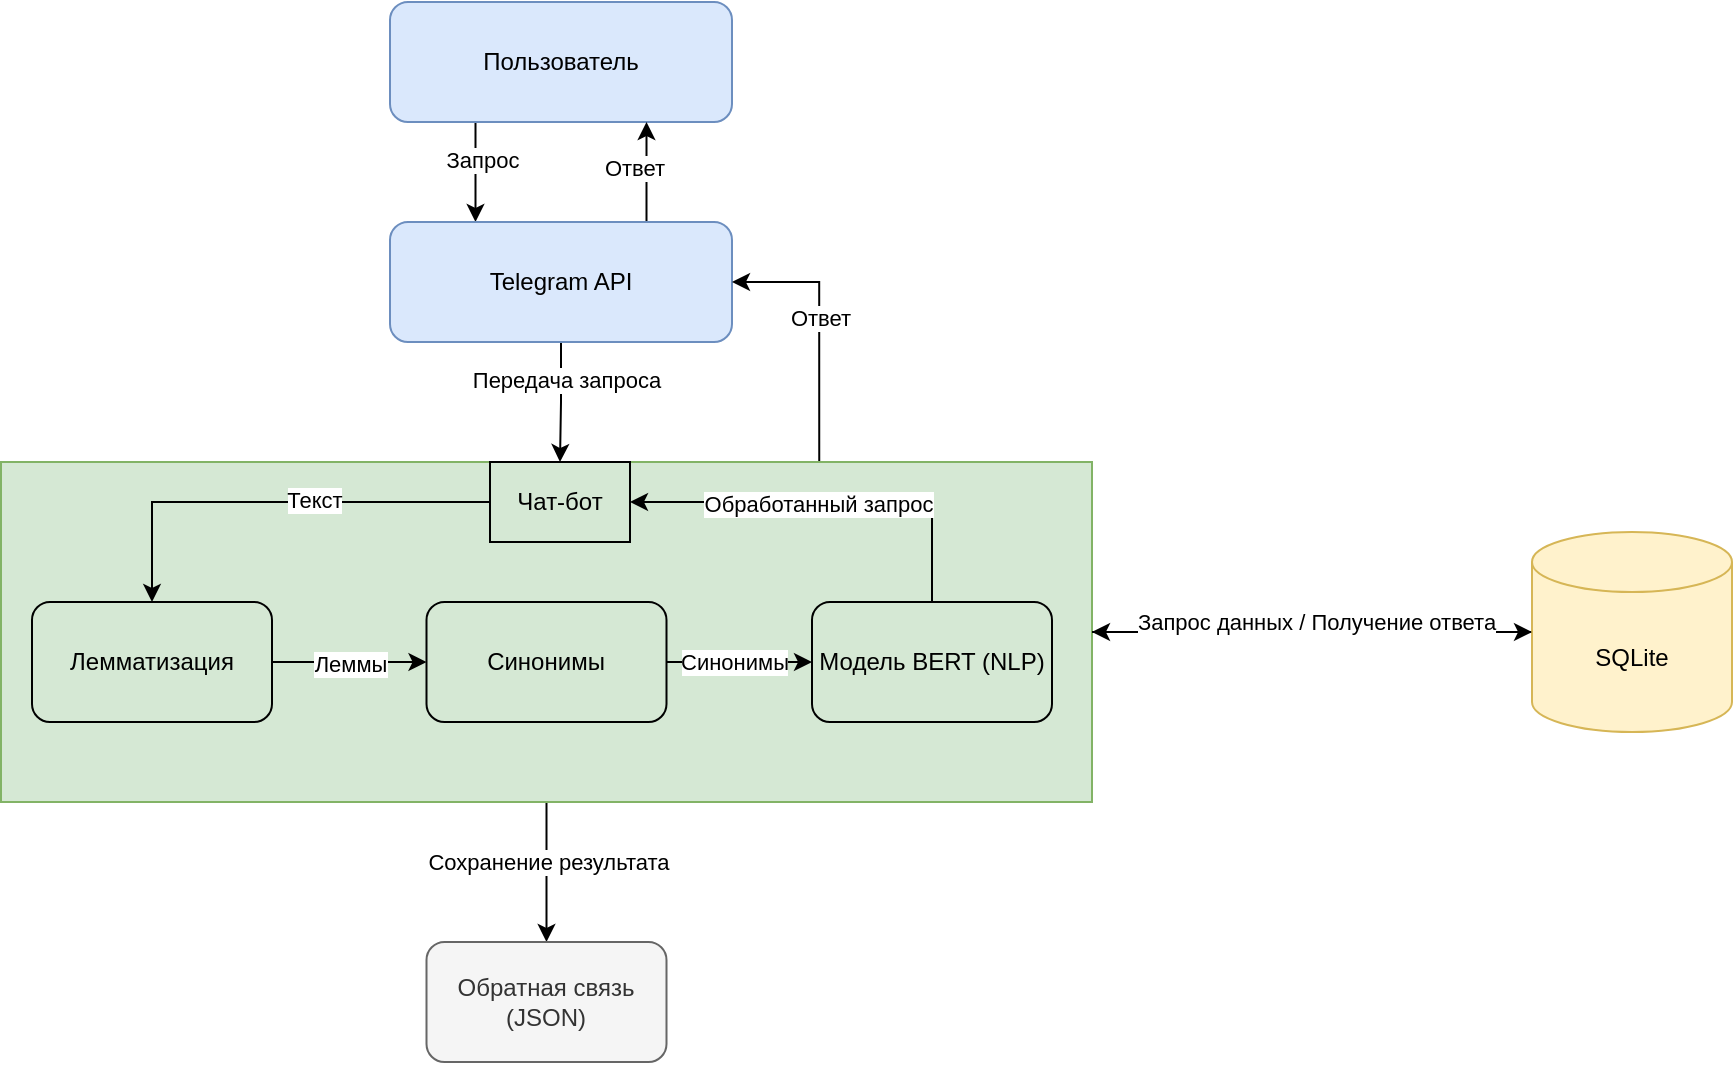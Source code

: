 <mxfile version="26.1.3">
  <diagram name="Page-1" id="chgnYZplhkPj4XfjybXt">
    <mxGraphModel dx="1674" dy="746" grid="1" gridSize="10" guides="1" tooltips="1" connect="1" arrows="1" fold="1" page="1" pageScale="1" pageWidth="827" pageHeight="1169" math="0" shadow="0">
      <root>
        <mxCell id="0" />
        <mxCell id="1" parent="0" />
        <mxCell id="qeSTBwfMWSIJXG41fFUs-15" style="edgeStyle=orthogonalEdgeStyle;rounded=0;orthogonalLoop=1;jettySize=auto;html=1;exitX=0.25;exitY=1;exitDx=0;exitDy=0;entryX=0.25;entryY=0;entryDx=0;entryDy=0;" edge="1" parent="1" source="qeSTBwfMWSIJXG41fFUs-1" target="qeSTBwfMWSIJXG41fFUs-2">
          <mxGeometry relative="1" as="geometry" />
        </mxCell>
        <mxCell id="qeSTBwfMWSIJXG41fFUs-16" value="Запрос" style="edgeLabel;html=1;align=center;verticalAlign=middle;resizable=0;points=[];" vertex="1" connectable="0" parent="qeSTBwfMWSIJXG41fFUs-15">
          <mxGeometry x="-0.24" y="3" relative="1" as="geometry">
            <mxPoint as="offset" />
          </mxGeometry>
        </mxCell>
        <mxCell id="qeSTBwfMWSIJXG41fFUs-1" value="&lt;div&gt;Пользователь&lt;/div&gt;" style="rounded=1;whiteSpace=wrap;html=1;fillColor=#dae8fc;strokeColor=#6c8ebf;" vertex="1" parent="1">
          <mxGeometry x="319" y="150" width="171" height="60" as="geometry" />
        </mxCell>
        <mxCell id="qeSTBwfMWSIJXG41fFUs-17" style="edgeStyle=orthogonalEdgeStyle;rounded=0;orthogonalLoop=1;jettySize=auto;html=1;exitX=0.5;exitY=1;exitDx=0;exitDy=0;entryX=0.5;entryY=0;entryDx=0;entryDy=0;" edge="1" parent="1" source="qeSTBwfMWSIJXG41fFUs-2" target="qeSTBwfMWSIJXG41fFUs-19">
          <mxGeometry relative="1" as="geometry">
            <mxPoint x="550" y="315" as="targetPoint" />
          </mxGeometry>
        </mxCell>
        <mxCell id="qeSTBwfMWSIJXG41fFUs-18" value="&lt;div&gt;Передача запроса&lt;/div&gt;" style="edgeLabel;html=1;align=center;verticalAlign=middle;resizable=0;points=[];" vertex="1" connectable="0" parent="qeSTBwfMWSIJXG41fFUs-17">
          <mxGeometry x="-0.367" y="2" relative="1" as="geometry">
            <mxPoint as="offset" />
          </mxGeometry>
        </mxCell>
        <mxCell id="qeSTBwfMWSIJXG41fFUs-35" style="edgeStyle=orthogonalEdgeStyle;rounded=0;orthogonalLoop=1;jettySize=auto;html=1;exitX=0.75;exitY=0;exitDx=0;exitDy=0;entryX=0.75;entryY=1;entryDx=0;entryDy=0;" edge="1" parent="1" source="qeSTBwfMWSIJXG41fFUs-2" target="qeSTBwfMWSIJXG41fFUs-1">
          <mxGeometry relative="1" as="geometry" />
        </mxCell>
        <mxCell id="qeSTBwfMWSIJXG41fFUs-36" value="&lt;div&gt;Ответ&lt;/div&gt;" style="edgeLabel;html=1;align=center;verticalAlign=middle;resizable=0;points=[];" vertex="1" connectable="0" parent="qeSTBwfMWSIJXG41fFUs-35">
          <mxGeometry x="0.08" y="7" relative="1" as="geometry">
            <mxPoint as="offset" />
          </mxGeometry>
        </mxCell>
        <mxCell id="qeSTBwfMWSIJXG41fFUs-2" value="Telegram API" style="rounded=1;whiteSpace=wrap;html=1;fillColor=#dae8fc;strokeColor=#6c8ebf;" vertex="1" parent="1">
          <mxGeometry x="319" y="260" width="171" height="60" as="geometry" />
        </mxCell>
        <mxCell id="qeSTBwfMWSIJXG41fFUs-31" style="edgeStyle=orthogonalEdgeStyle;rounded=0;orthogonalLoop=1;jettySize=auto;html=1;exitX=0.5;exitY=1;exitDx=0;exitDy=0;entryX=0.5;entryY=0;entryDx=0;entryDy=0;" edge="1" parent="1" source="qeSTBwfMWSIJXG41fFUs-5" target="qeSTBwfMWSIJXG41fFUs-14">
          <mxGeometry relative="1" as="geometry" />
        </mxCell>
        <mxCell id="qeSTBwfMWSIJXG41fFUs-32" value="&lt;div&gt;Сохранение результата&lt;/div&gt;" style="edgeLabel;html=1;align=center;verticalAlign=middle;resizable=0;points=[];" vertex="1" connectable="0" parent="qeSTBwfMWSIJXG41fFUs-31">
          <mxGeometry x="-0.143" relative="1" as="geometry">
            <mxPoint as="offset" />
          </mxGeometry>
        </mxCell>
        <mxCell id="qeSTBwfMWSIJXG41fFUs-33" style="edgeStyle=orthogonalEdgeStyle;rounded=0;orthogonalLoop=1;jettySize=auto;html=1;exitX=0.75;exitY=0;exitDx=0;exitDy=0;entryX=1;entryY=0.5;entryDx=0;entryDy=0;" edge="1" parent="1" source="qeSTBwfMWSIJXG41fFUs-5" target="qeSTBwfMWSIJXG41fFUs-2">
          <mxGeometry relative="1" as="geometry">
            <Array as="points">
              <mxPoint x="534" y="290" />
            </Array>
          </mxGeometry>
        </mxCell>
        <mxCell id="qeSTBwfMWSIJXG41fFUs-34" value="&lt;div&gt;Ответ&lt;/div&gt;" style="edgeLabel;html=1;align=center;verticalAlign=middle;resizable=0;points=[];" vertex="1" connectable="0" parent="qeSTBwfMWSIJXG41fFUs-33">
          <mxGeometry x="0.078" relative="1" as="geometry">
            <mxPoint as="offset" />
          </mxGeometry>
        </mxCell>
        <mxCell id="qeSTBwfMWSIJXG41fFUs-5" value="" style="rounded=0;whiteSpace=wrap;html=1;fillColor=#d5e8d4;strokeColor=#82b366;" vertex="1" parent="1">
          <mxGeometry x="124.5" y="380" width="545.5" height="170" as="geometry" />
        </mxCell>
        <mxCell id="qeSTBwfMWSIJXG41fFUs-22" style="edgeStyle=orthogonalEdgeStyle;rounded=0;orthogonalLoop=1;jettySize=auto;html=1;exitX=1;exitY=0.5;exitDx=0;exitDy=0;entryX=0;entryY=0.5;entryDx=0;entryDy=0;" edge="1" parent="1" source="qeSTBwfMWSIJXG41fFUs-8" target="qeSTBwfMWSIJXG41fFUs-9">
          <mxGeometry relative="1" as="geometry">
            <Array as="points">
              <mxPoint x="450" y="480" />
              <mxPoint x="450" y="480" />
            </Array>
          </mxGeometry>
        </mxCell>
        <mxCell id="qeSTBwfMWSIJXG41fFUs-25" value="&lt;div&gt;Синонимы&lt;/div&gt;" style="edgeLabel;html=1;align=center;verticalAlign=middle;resizable=0;points=[];" vertex="1" connectable="0" parent="qeSTBwfMWSIJXG41fFUs-22">
          <mxGeometry x="-0.233" y="-3" relative="1" as="geometry">
            <mxPoint x="14" y="-3" as="offset" />
          </mxGeometry>
        </mxCell>
        <mxCell id="qeSTBwfMWSIJXG41fFUs-8" value="&lt;div&gt;Синонимы&lt;/div&gt;" style="rounded=1;whiteSpace=wrap;html=1;fillColor=#d5e8d4;strokeColor=light-dark(#000000, #446e2c);" vertex="1" parent="1">
          <mxGeometry x="337.25" y="450" width="120" height="60" as="geometry" />
        </mxCell>
        <mxCell id="qeSTBwfMWSIJXG41fFUs-9" value="&lt;div&gt;&lt;span style=&quot;background-color: transparent; color: light-dark(rgb(0, 0, 0), rgb(255, 255, 255));&quot;&gt;Модель&amp;nbsp;&lt;/span&gt;BERT (NLP)&lt;/div&gt;" style="rounded=1;whiteSpace=wrap;html=1;fillColor=#d5e8d4;strokeColor=light-dark(#000000, #446e2c);" vertex="1" parent="1">
          <mxGeometry x="530" y="450" width="120" height="60" as="geometry" />
        </mxCell>
        <mxCell id="qeSTBwfMWSIJXG41fFUs-21" style="edgeStyle=orthogonalEdgeStyle;rounded=0;orthogonalLoop=1;jettySize=auto;html=1;exitX=1;exitY=0.5;exitDx=0;exitDy=0;entryX=0;entryY=0.5;entryDx=0;entryDy=0;" edge="1" parent="1" source="qeSTBwfMWSIJXG41fFUs-10" target="qeSTBwfMWSIJXG41fFUs-8">
          <mxGeometry relative="1" as="geometry" />
        </mxCell>
        <mxCell id="qeSTBwfMWSIJXG41fFUs-24" value="&lt;div&gt;Леммы&lt;/div&gt;" style="edgeLabel;html=1;align=center;verticalAlign=middle;resizable=0;points=[];" vertex="1" connectable="0" parent="qeSTBwfMWSIJXG41fFUs-21">
          <mxGeometry y="-1" relative="1" as="geometry">
            <mxPoint as="offset" />
          </mxGeometry>
        </mxCell>
        <mxCell id="qeSTBwfMWSIJXG41fFUs-10" value="&lt;div&gt;Лемматизация&lt;/div&gt;" style="rounded=1;whiteSpace=wrap;html=1;fillColor=#d5e8d4;strokeColor=light-dark(#000000, #446e2c);" vertex="1" parent="1">
          <mxGeometry x="140" y="450" width="120" height="60" as="geometry" />
        </mxCell>
        <mxCell id="qeSTBwfMWSIJXG41fFUs-29" style="edgeStyle=orthogonalEdgeStyle;rounded=0;orthogonalLoop=1;jettySize=auto;html=1;exitX=0;exitY=0.5;exitDx=0;exitDy=0;exitPerimeter=0;" edge="1" parent="1" source="qeSTBwfMWSIJXG41fFUs-12" target="qeSTBwfMWSIJXG41fFUs-5">
          <mxGeometry relative="1" as="geometry" />
        </mxCell>
        <mxCell id="qeSTBwfMWSIJXG41fFUs-12" value="SQLite" style="shape=cylinder3;whiteSpace=wrap;html=1;boundedLbl=1;backgroundOutline=1;size=15;fillColor=#fff2cc;strokeColor=#d6b656;" vertex="1" parent="1">
          <mxGeometry x="890" y="415" width="100" height="100" as="geometry" />
        </mxCell>
        <mxCell id="qeSTBwfMWSIJXG41fFUs-14" value="&lt;div&gt;Обратная связь (JSON)&lt;/div&gt;" style="rounded=1;whiteSpace=wrap;html=1;fillColor=#f5f5f5;fontColor=#333333;strokeColor=#666666;" vertex="1" parent="1">
          <mxGeometry x="337.25" y="620" width="120" height="60" as="geometry" />
        </mxCell>
        <mxCell id="qeSTBwfMWSIJXG41fFUs-20" style="edgeStyle=orthogonalEdgeStyle;rounded=0;orthogonalLoop=1;jettySize=auto;html=1;exitX=0;exitY=0.5;exitDx=0;exitDy=0;entryX=0.5;entryY=0;entryDx=0;entryDy=0;" edge="1" parent="1" source="qeSTBwfMWSIJXG41fFUs-19" target="qeSTBwfMWSIJXG41fFUs-10">
          <mxGeometry relative="1" as="geometry" />
        </mxCell>
        <mxCell id="qeSTBwfMWSIJXG41fFUs-23" value="&lt;div&gt;Текст&lt;/div&gt;" style="edgeLabel;html=1;align=center;verticalAlign=middle;resizable=0;points=[];" vertex="1" connectable="0" parent="qeSTBwfMWSIJXG41fFUs-20">
          <mxGeometry x="-0.195" y="-1" relative="1" as="geometry">
            <mxPoint as="offset" />
          </mxGeometry>
        </mxCell>
        <mxCell id="qeSTBwfMWSIJXG41fFUs-19" value="Чат-бот" style="whiteSpace=wrap;html=1;fillColor=#d5e8d4;strokeColor=light-dark(#000000, #446e2c);" vertex="1" parent="1">
          <mxGeometry x="369" y="380" width="70" height="40" as="geometry" />
        </mxCell>
        <mxCell id="qeSTBwfMWSIJXG41fFUs-28" style="edgeStyle=orthogonalEdgeStyle;rounded=0;orthogonalLoop=1;jettySize=auto;html=1;exitX=1;exitY=0.5;exitDx=0;exitDy=0;entryX=0;entryY=0.5;entryDx=0;entryDy=0;entryPerimeter=0;" edge="1" parent="1" source="qeSTBwfMWSIJXG41fFUs-5" target="qeSTBwfMWSIJXG41fFUs-12">
          <mxGeometry relative="1" as="geometry" />
        </mxCell>
        <mxCell id="qeSTBwfMWSIJXG41fFUs-30" value="&lt;div&gt;Запрос данных / Получение ответа&lt;/div&gt;" style="edgeLabel;html=1;align=center;verticalAlign=middle;resizable=0;points=[];" vertex="1" connectable="0" parent="qeSTBwfMWSIJXG41fFUs-28">
          <mxGeometry x="-0.371" y="2" relative="1" as="geometry">
            <mxPoint x="43" y="-3" as="offset" />
          </mxGeometry>
        </mxCell>
        <mxCell id="qeSTBwfMWSIJXG41fFUs-37" style="edgeStyle=orthogonalEdgeStyle;rounded=0;orthogonalLoop=1;jettySize=auto;html=1;exitX=0.5;exitY=0;exitDx=0;exitDy=0;entryX=1;entryY=0.5;entryDx=0;entryDy=0;" edge="1" parent="1" source="qeSTBwfMWSIJXG41fFUs-9" target="qeSTBwfMWSIJXG41fFUs-19">
          <mxGeometry relative="1" as="geometry" />
        </mxCell>
        <mxCell id="qeSTBwfMWSIJXG41fFUs-38" value="&lt;div&gt;Обработанный запрос&lt;/div&gt;" style="edgeLabel;html=1;align=center;verticalAlign=middle;resizable=0;points=[];" vertex="1" connectable="0" parent="qeSTBwfMWSIJXG41fFUs-37">
          <mxGeometry x="0.064" y="1" relative="1" as="geometry">
            <mxPoint as="offset" />
          </mxGeometry>
        </mxCell>
      </root>
    </mxGraphModel>
  </diagram>
</mxfile>
